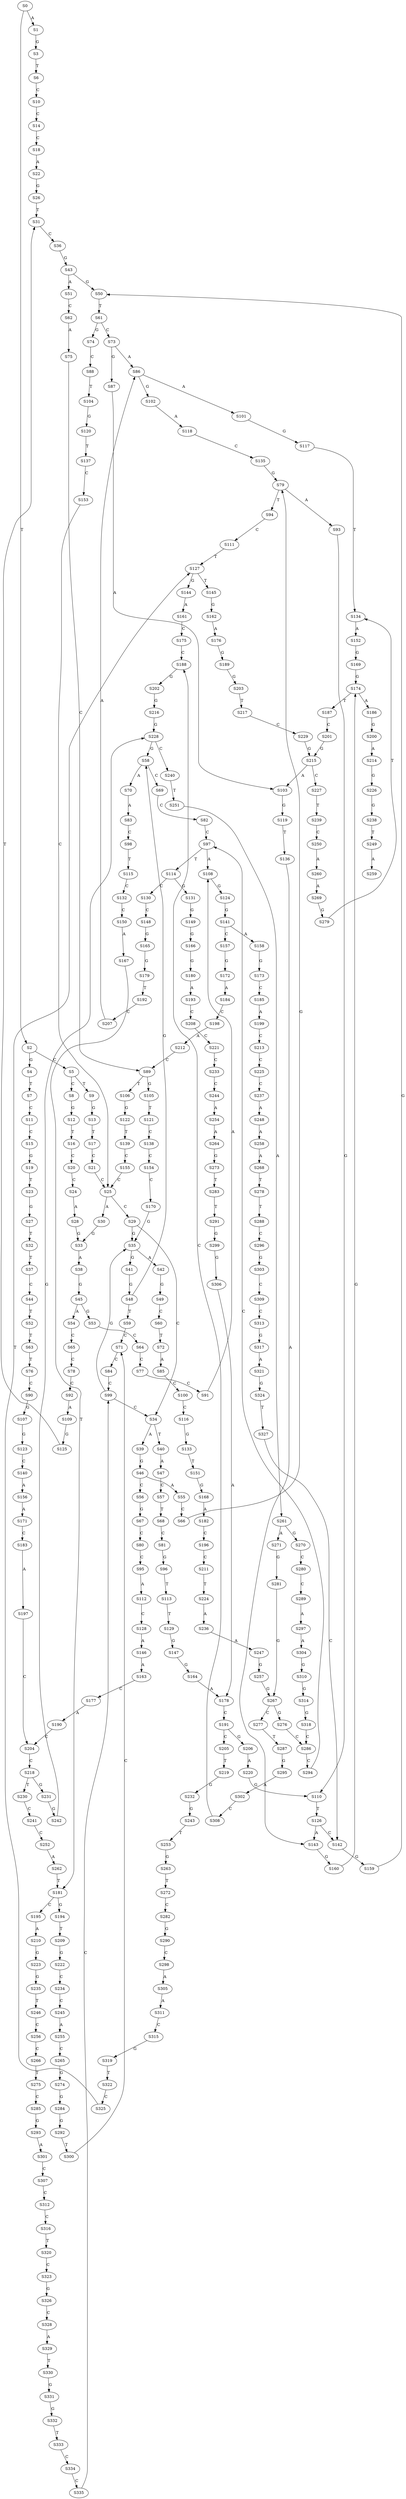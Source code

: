 strict digraph  {
	S0 -> S1 [ label = A ];
	S0 -> S2 [ label = T ];
	S1 -> S3 [ label = G ];
	S2 -> S4 [ label = G ];
	S2 -> S5 [ label = C ];
	S3 -> S6 [ label = T ];
	S4 -> S7 [ label = T ];
	S5 -> S8 [ label = C ];
	S5 -> S9 [ label = T ];
	S6 -> S10 [ label = C ];
	S7 -> S11 [ label = C ];
	S8 -> S12 [ label = G ];
	S9 -> S13 [ label = G ];
	S10 -> S14 [ label = C ];
	S11 -> S15 [ label = C ];
	S12 -> S16 [ label = T ];
	S13 -> S17 [ label = T ];
	S14 -> S18 [ label = C ];
	S15 -> S19 [ label = G ];
	S16 -> S20 [ label = C ];
	S17 -> S21 [ label = C ];
	S18 -> S22 [ label = A ];
	S19 -> S23 [ label = T ];
	S20 -> S24 [ label = C ];
	S21 -> S25 [ label = C ];
	S22 -> S26 [ label = G ];
	S23 -> S27 [ label = G ];
	S24 -> S28 [ label = A ];
	S25 -> S29 [ label = C ];
	S25 -> S30 [ label = A ];
	S26 -> S31 [ label = T ];
	S27 -> S32 [ label = T ];
	S28 -> S33 [ label = G ];
	S29 -> S34 [ label = C ];
	S29 -> S35 [ label = G ];
	S30 -> S33 [ label = G ];
	S31 -> S36 [ label = C ];
	S32 -> S37 [ label = T ];
	S33 -> S38 [ label = A ];
	S34 -> S39 [ label = A ];
	S34 -> S40 [ label = T ];
	S35 -> S41 [ label = G ];
	S35 -> S42 [ label = A ];
	S36 -> S43 [ label = G ];
	S37 -> S44 [ label = C ];
	S38 -> S45 [ label = G ];
	S39 -> S46 [ label = G ];
	S40 -> S47 [ label = A ];
	S41 -> S48 [ label = G ];
	S42 -> S49 [ label = G ];
	S43 -> S50 [ label = G ];
	S43 -> S51 [ label = A ];
	S44 -> S52 [ label = T ];
	S45 -> S53 [ label = G ];
	S45 -> S54 [ label = A ];
	S46 -> S55 [ label = A ];
	S46 -> S56 [ label = C ];
	S47 -> S57 [ label = C ];
	S48 -> S58 [ label = G ];
	S48 -> S59 [ label = T ];
	S49 -> S60 [ label = C ];
	S50 -> S61 [ label = T ];
	S51 -> S62 [ label = C ];
	S52 -> S63 [ label = T ];
	S53 -> S64 [ label = C ];
	S54 -> S65 [ label = C ];
	S55 -> S66 [ label = C ];
	S56 -> S67 [ label = G ];
	S57 -> S68 [ label = T ];
	S58 -> S69 [ label = C ];
	S58 -> S70 [ label = A ];
	S59 -> S71 [ label = C ];
	S60 -> S72 [ label = T ];
	S61 -> S73 [ label = C ];
	S61 -> S74 [ label = G ];
	S62 -> S75 [ label = A ];
	S63 -> S76 [ label = T ];
	S64 -> S77 [ label = C ];
	S65 -> S78 [ label = C ];
	S66 -> S79 [ label = G ];
	S67 -> S80 [ label = C ];
	S68 -> S81 [ label = C ];
	S69 -> S82 [ label = C ];
	S70 -> S83 [ label = A ];
	S71 -> S84 [ label = C ];
	S72 -> S85 [ label = A ];
	S73 -> S86 [ label = A ];
	S73 -> S87 [ label = G ];
	S74 -> S88 [ label = C ];
	S75 -> S89 [ label = C ];
	S76 -> S90 [ label = C ];
	S77 -> S91 [ label = C ];
	S78 -> S92 [ label = C ];
	S79 -> S93 [ label = A ];
	S79 -> S94 [ label = T ];
	S80 -> S95 [ label = C ];
	S81 -> S96 [ label = G ];
	S82 -> S97 [ label = C ];
	S83 -> S98 [ label = C ];
	S84 -> S99 [ label = C ];
	S85 -> S100 [ label = C ];
	S86 -> S101 [ label = A ];
	S86 -> S102 [ label = G ];
	S87 -> S103 [ label = A ];
	S88 -> S104 [ label = T ];
	S89 -> S105 [ label = G ];
	S89 -> S106 [ label = T ];
	S90 -> S107 [ label = G ];
	S91 -> S108 [ label = A ];
	S92 -> S109 [ label = A ];
	S93 -> S110 [ label = G ];
	S94 -> S111 [ label = C ];
	S95 -> S112 [ label = A ];
	S96 -> S113 [ label = T ];
	S97 -> S114 [ label = T ];
	S97 -> S108 [ label = A ];
	S98 -> S115 [ label = T ];
	S99 -> S35 [ label = G ];
	S99 -> S34 [ label = C ];
	S100 -> S116 [ label = C ];
	S101 -> S117 [ label = G ];
	S102 -> S118 [ label = A ];
	S103 -> S119 [ label = G ];
	S104 -> S120 [ label = G ];
	S105 -> S121 [ label = T ];
	S106 -> S122 [ label = G ];
	S107 -> S123 [ label = G ];
	S108 -> S124 [ label = G ];
	S109 -> S125 [ label = G ];
	S110 -> S126 [ label = T ];
	S111 -> S127 [ label = T ];
	S112 -> S128 [ label = C ];
	S113 -> S129 [ label = T ];
	S114 -> S130 [ label = C ];
	S114 -> S131 [ label = G ];
	S115 -> S132 [ label = C ];
	S116 -> S133 [ label = G ];
	S117 -> S134 [ label = T ];
	S118 -> S135 [ label = C ];
	S119 -> S136 [ label = T ];
	S120 -> S137 [ label = T ];
	S121 -> S138 [ label = C ];
	S122 -> S139 [ label = T ];
	S123 -> S140 [ label = C ];
	S124 -> S141 [ label = G ];
	S125 -> S31 [ label = T ];
	S126 -> S142 [ label = C ];
	S126 -> S143 [ label = A ];
	S127 -> S144 [ label = G ];
	S127 -> S145 [ label = T ];
	S128 -> S146 [ label = A ];
	S129 -> S147 [ label = G ];
	S130 -> S148 [ label = C ];
	S131 -> S149 [ label = G ];
	S132 -> S150 [ label = C ];
	S133 -> S151 [ label = T ];
	S134 -> S152 [ label = A ];
	S135 -> S79 [ label = G ];
	S136 -> S143 [ label = A ];
	S137 -> S153 [ label = C ];
	S138 -> S154 [ label = C ];
	S139 -> S155 [ label = C ];
	S140 -> S156 [ label = A ];
	S141 -> S157 [ label = C ];
	S141 -> S158 [ label = A ];
	S142 -> S159 [ label = G ];
	S143 -> S160 [ label = G ];
	S144 -> S161 [ label = A ];
	S145 -> S162 [ label = G ];
	S146 -> S163 [ label = A ];
	S147 -> S164 [ label = G ];
	S148 -> S165 [ label = G ];
	S149 -> S166 [ label = G ];
	S150 -> S167 [ label = A ];
	S151 -> S168 [ label = G ];
	S152 -> S169 [ label = G ];
	S153 -> S25 [ label = C ];
	S154 -> S170 [ label = C ];
	S155 -> S25 [ label = C ];
	S156 -> S171 [ label = A ];
	S157 -> S172 [ label = G ];
	S158 -> S173 [ label = G ];
	S159 -> S50 [ label = G ];
	S160 -> S174 [ label = G ];
	S161 -> S175 [ label = C ];
	S162 -> S176 [ label = A ];
	S163 -> S177 [ label = C ];
	S164 -> S178 [ label = A ];
	S165 -> S179 [ label = G ];
	S166 -> S180 [ label = G ];
	S167 -> S181 [ label = T ];
	S168 -> S182 [ label = A ];
	S169 -> S174 [ label = G ];
	S170 -> S35 [ label = G ];
	S171 -> S183 [ label = C ];
	S172 -> S184 [ label = A ];
	S173 -> S185 [ label = C ];
	S174 -> S186 [ label = A ];
	S174 -> S187 [ label = T ];
	S175 -> S188 [ label = C ];
	S176 -> S189 [ label = G ];
	S177 -> S190 [ label = A ];
	S178 -> S191 [ label = C ];
	S179 -> S192 [ label = T ];
	S180 -> S193 [ label = A ];
	S181 -> S194 [ label = G ];
	S181 -> S195 [ label = C ];
	S182 -> S196 [ label = C ];
	S183 -> S197 [ label = A ];
	S184 -> S198 [ label = C ];
	S185 -> S199 [ label = A ];
	S186 -> S200 [ label = G ];
	S187 -> S201 [ label = C ];
	S188 -> S202 [ label = G ];
	S189 -> S203 [ label = G ];
	S190 -> S204 [ label = C ];
	S191 -> S205 [ label = C ];
	S191 -> S206 [ label = G ];
	S192 -> S207 [ label = C ];
	S193 -> S208 [ label = C ];
	S194 -> S209 [ label = T ];
	S195 -> S210 [ label = A ];
	S196 -> S211 [ label = C ];
	S197 -> S204 [ label = C ];
	S198 -> S212 [ label = A ];
	S199 -> S213 [ label = C ];
	S200 -> S214 [ label = A ];
	S201 -> S215 [ label = G ];
	S202 -> S216 [ label = G ];
	S203 -> S217 [ label = T ];
	S204 -> S218 [ label = C ];
	S205 -> S219 [ label = T ];
	S206 -> S220 [ label = A ];
	S207 -> S86 [ label = A ];
	S208 -> S221 [ label = C ];
	S209 -> S222 [ label = G ];
	S210 -> S223 [ label = G ];
	S211 -> S224 [ label = T ];
	S212 -> S89 [ label = C ];
	S213 -> S225 [ label = C ];
	S214 -> S226 [ label = G ];
	S215 -> S227 [ label = C ];
	S215 -> S103 [ label = A ];
	S216 -> S228 [ label = G ];
	S217 -> S229 [ label = C ];
	S218 -> S230 [ label = T ];
	S218 -> S231 [ label = G ];
	S219 -> S232 [ label = G ];
	S220 -> S110 [ label = G ];
	S221 -> S233 [ label = C ];
	S222 -> S234 [ label = C ];
	S223 -> S235 [ label = G ];
	S224 -> S236 [ label = A ];
	S225 -> S237 [ label = C ];
	S226 -> S238 [ label = G ];
	S227 -> S239 [ label = T ];
	S228 -> S58 [ label = G ];
	S228 -> S240 [ label = C ];
	S229 -> S215 [ label = G ];
	S230 -> S241 [ label = C ];
	S231 -> S242 [ label = G ];
	S232 -> S243 [ label = G ];
	S233 -> S244 [ label = C ];
	S234 -> S245 [ label = C ];
	S235 -> S246 [ label = T ];
	S236 -> S247 [ label = A ];
	S237 -> S248 [ label = A ];
	S238 -> S249 [ label = T ];
	S239 -> S250 [ label = C ];
	S240 -> S251 [ label = T ];
	S241 -> S252 [ label = C ];
	S242 -> S228 [ label = G ];
	S243 -> S253 [ label = T ];
	S244 -> S254 [ label = A ];
	S245 -> S255 [ label = A ];
	S246 -> S256 [ label = C ];
	S247 -> S257 [ label = G ];
	S248 -> S258 [ label = A ];
	S249 -> S259 [ label = A ];
	S250 -> S260 [ label = A ];
	S251 -> S261 [ label = A ];
	S252 -> S262 [ label = A ];
	S253 -> S263 [ label = G ];
	S254 -> S264 [ label = A ];
	S255 -> S265 [ label = C ];
	S256 -> S266 [ label = C ];
	S257 -> S267 [ label = G ];
	S258 -> S268 [ label = A ];
	S260 -> S269 [ label = A ];
	S261 -> S270 [ label = G ];
	S261 -> S271 [ label = A ];
	S262 -> S181 [ label = T ];
	S263 -> S272 [ label = T ];
	S264 -> S273 [ label = G ];
	S265 -> S274 [ label = G ];
	S266 -> S275 [ label = T ];
	S267 -> S276 [ label = G ];
	S267 -> S277 [ label = C ];
	S268 -> S278 [ label = T ];
	S269 -> S279 [ label = G ];
	S270 -> S280 [ label = C ];
	S271 -> S281 [ label = G ];
	S272 -> S282 [ label = C ];
	S273 -> S283 [ label = T ];
	S274 -> S284 [ label = G ];
	S275 -> S285 [ label = C ];
	S276 -> S286 [ label = C ];
	S277 -> S287 [ label = T ];
	S278 -> S288 [ label = T ];
	S279 -> S134 [ label = T ];
	S280 -> S289 [ label = C ];
	S281 -> S267 [ label = G ];
	S282 -> S290 [ label = G ];
	S283 -> S291 [ label = T ];
	S284 -> S292 [ label = G ];
	S285 -> S293 [ label = G ];
	S286 -> S294 [ label = C ];
	S287 -> S295 [ label = G ];
	S288 -> S296 [ label = C ];
	S289 -> S297 [ label = A ];
	S290 -> S298 [ label = C ];
	S291 -> S299 [ label = G ];
	S292 -> S300 [ label = T ];
	S293 -> S301 [ label = A ];
	S294 -> S97 [ label = C ];
	S295 -> S302 [ label = A ];
	S296 -> S303 [ label = G ];
	S297 -> S304 [ label = A ];
	S298 -> S305 [ label = A ];
	S299 -> S306 [ label = G ];
	S300 -> S71 [ label = C ];
	S301 -> S307 [ label = C ];
	S302 -> S308 [ label = C ];
	S303 -> S309 [ label = C ];
	S304 -> S310 [ label = G ];
	S305 -> S311 [ label = A ];
	S306 -> S178 [ label = A ];
	S307 -> S312 [ label = C ];
	S308 -> S188 [ label = C ];
	S309 -> S313 [ label = C ];
	S310 -> S314 [ label = G ];
	S311 -> S315 [ label = C ];
	S312 -> S316 [ label = C ];
	S313 -> S317 [ label = G ];
	S314 -> S318 [ label = G ];
	S315 -> S319 [ label = G ];
	S316 -> S320 [ label = T ];
	S317 -> S321 [ label = A ];
	S318 -> S286 [ label = C ];
	S319 -> S322 [ label = T ];
	S320 -> S323 [ label = C ];
	S321 -> S324 [ label = G ];
	S322 -> S325 [ label = C ];
	S323 -> S326 [ label = G ];
	S324 -> S327 [ label = T ];
	S325 -> S127 [ label = T ];
	S326 -> S328 [ label = C ];
	S327 -> S142 [ label = C ];
	S328 -> S329 [ label = A ];
	S329 -> S330 [ label = T ];
	S330 -> S331 [ label = G ];
	S331 -> S332 [ label = G ];
	S332 -> S333 [ label = T ];
	S333 -> S334 [ label = C ];
	S334 -> S335 [ label = C ];
	S335 -> S99 [ label = C ];
}
